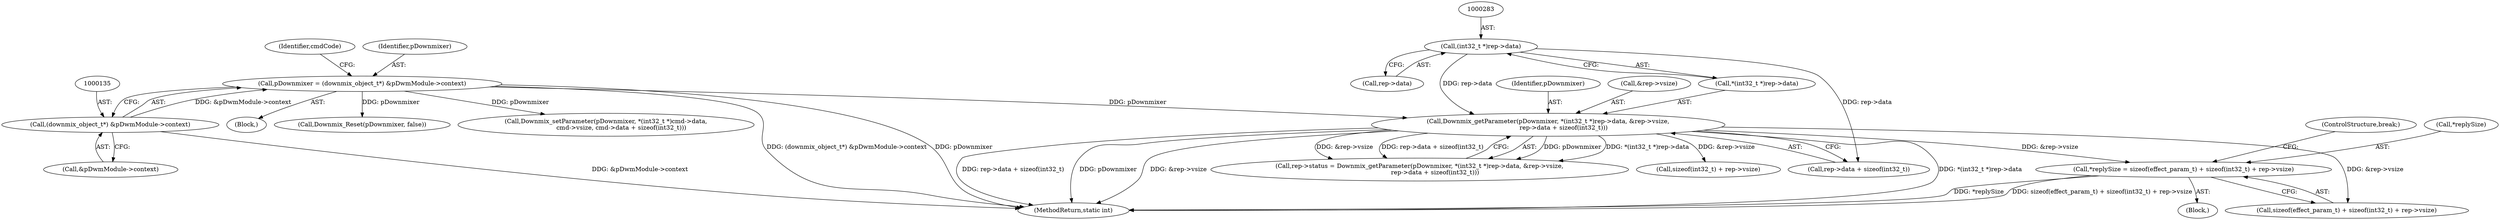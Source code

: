 digraph "0_Android_aeea52da00d210587fb3ed895de3d5f2e0264c88_0@API" {
"1000297" [label="(Call,*replySize = sizeof(effect_param_t) + sizeof(int32_t) + rep->vsize)"];
"1000279" [label="(Call,Downmix_getParameter(pDownmixer, *(int32_t *)rep->data, &rep->vsize,\n                rep->data + sizeof(int32_t)))"];
"1000132" [label="(Call,pDownmixer = (downmix_object_t*) &pDwmModule->context)"];
"1000134" [label="(Call,(downmix_object_t*) &pDwmModule->context)"];
"1000282" [label="(Call,(int32_t *)rep->data)"];
"1000281" [label="(Call,*(int32_t *)rep->data)"];
"1000141" [label="(Identifier,cmdCode)"];
"1000142" [label="(Block,)"];
"1000282" [label="(Call,(int32_t *)rep->data)"];
"1000363" [label="(Call,Downmix_setParameter(pDownmixer, *(int32_t *)cmd->data,\n                cmd->vsize, cmd->data + sizeof(int32_t)))"];
"1000136" [label="(Call,&pDwmModule->context)"];
"1000300" [label="(Call,sizeof(effect_param_t) + sizeof(int32_t) + rep->vsize)"];
"1000284" [label="(Call,rep->data)"];
"1000572" [label="(MethodReturn,static int)"];
"1000275" [label="(Call,rep->status = Downmix_getParameter(pDownmixer, *(int32_t *)rep->data, &rep->vsize,\n                rep->data + sizeof(int32_t)))"];
"1000280" [label="(Identifier,pDownmixer)"];
"1000133" [label="(Identifier,pDownmixer)"];
"1000107" [label="(Block,)"];
"1000309" [label="(ControlStructure,break;)"];
"1000297" [label="(Call,*replySize = sizeof(effect_param_t) + sizeof(int32_t) + rep->vsize)"];
"1000134" [label="(Call,(downmix_object_t*) &pDwmModule->context)"];
"1000287" [label="(Call,&rep->vsize)"];
"1000211" [label="(Call,Downmix_Reset(pDownmixer, false))"];
"1000298" [label="(Call,*replySize)"];
"1000303" [label="(Call,sizeof(int32_t) + rep->vsize)"];
"1000132" [label="(Call,pDownmixer = (downmix_object_t*) &pDwmModule->context)"];
"1000279" [label="(Call,Downmix_getParameter(pDownmixer, *(int32_t *)rep->data, &rep->vsize,\n                rep->data + sizeof(int32_t)))"];
"1000291" [label="(Call,rep->data + sizeof(int32_t))"];
"1000297" -> "1000142"  [label="AST: "];
"1000297" -> "1000300"  [label="CFG: "];
"1000298" -> "1000297"  [label="AST: "];
"1000300" -> "1000297"  [label="AST: "];
"1000309" -> "1000297"  [label="CFG: "];
"1000297" -> "1000572"  [label="DDG: *replySize"];
"1000297" -> "1000572"  [label="DDG: sizeof(effect_param_t) + sizeof(int32_t) + rep->vsize"];
"1000279" -> "1000297"  [label="DDG: &rep->vsize"];
"1000279" -> "1000275"  [label="AST: "];
"1000279" -> "1000291"  [label="CFG: "];
"1000280" -> "1000279"  [label="AST: "];
"1000281" -> "1000279"  [label="AST: "];
"1000287" -> "1000279"  [label="AST: "];
"1000291" -> "1000279"  [label="AST: "];
"1000275" -> "1000279"  [label="CFG: "];
"1000279" -> "1000572"  [label="DDG: rep->data + sizeof(int32_t)"];
"1000279" -> "1000572"  [label="DDG: pDownmixer"];
"1000279" -> "1000572"  [label="DDG: &rep->vsize"];
"1000279" -> "1000572"  [label="DDG: *(int32_t *)rep->data"];
"1000279" -> "1000275"  [label="DDG: pDownmixer"];
"1000279" -> "1000275"  [label="DDG: *(int32_t *)rep->data"];
"1000279" -> "1000275"  [label="DDG: &rep->vsize"];
"1000279" -> "1000275"  [label="DDG: rep->data + sizeof(int32_t)"];
"1000132" -> "1000279"  [label="DDG: pDownmixer"];
"1000282" -> "1000279"  [label="DDG: rep->data"];
"1000279" -> "1000300"  [label="DDG: &rep->vsize"];
"1000279" -> "1000303"  [label="DDG: &rep->vsize"];
"1000132" -> "1000107"  [label="AST: "];
"1000132" -> "1000134"  [label="CFG: "];
"1000133" -> "1000132"  [label="AST: "];
"1000134" -> "1000132"  [label="AST: "];
"1000141" -> "1000132"  [label="CFG: "];
"1000132" -> "1000572"  [label="DDG: (downmix_object_t*) &pDwmModule->context"];
"1000132" -> "1000572"  [label="DDG: pDownmixer"];
"1000134" -> "1000132"  [label="DDG: &pDwmModule->context"];
"1000132" -> "1000211"  [label="DDG: pDownmixer"];
"1000132" -> "1000363"  [label="DDG: pDownmixer"];
"1000134" -> "1000136"  [label="CFG: "];
"1000135" -> "1000134"  [label="AST: "];
"1000136" -> "1000134"  [label="AST: "];
"1000134" -> "1000572"  [label="DDG: &pDwmModule->context"];
"1000282" -> "1000281"  [label="AST: "];
"1000282" -> "1000284"  [label="CFG: "];
"1000283" -> "1000282"  [label="AST: "];
"1000284" -> "1000282"  [label="AST: "];
"1000281" -> "1000282"  [label="CFG: "];
"1000282" -> "1000291"  [label="DDG: rep->data"];
}
